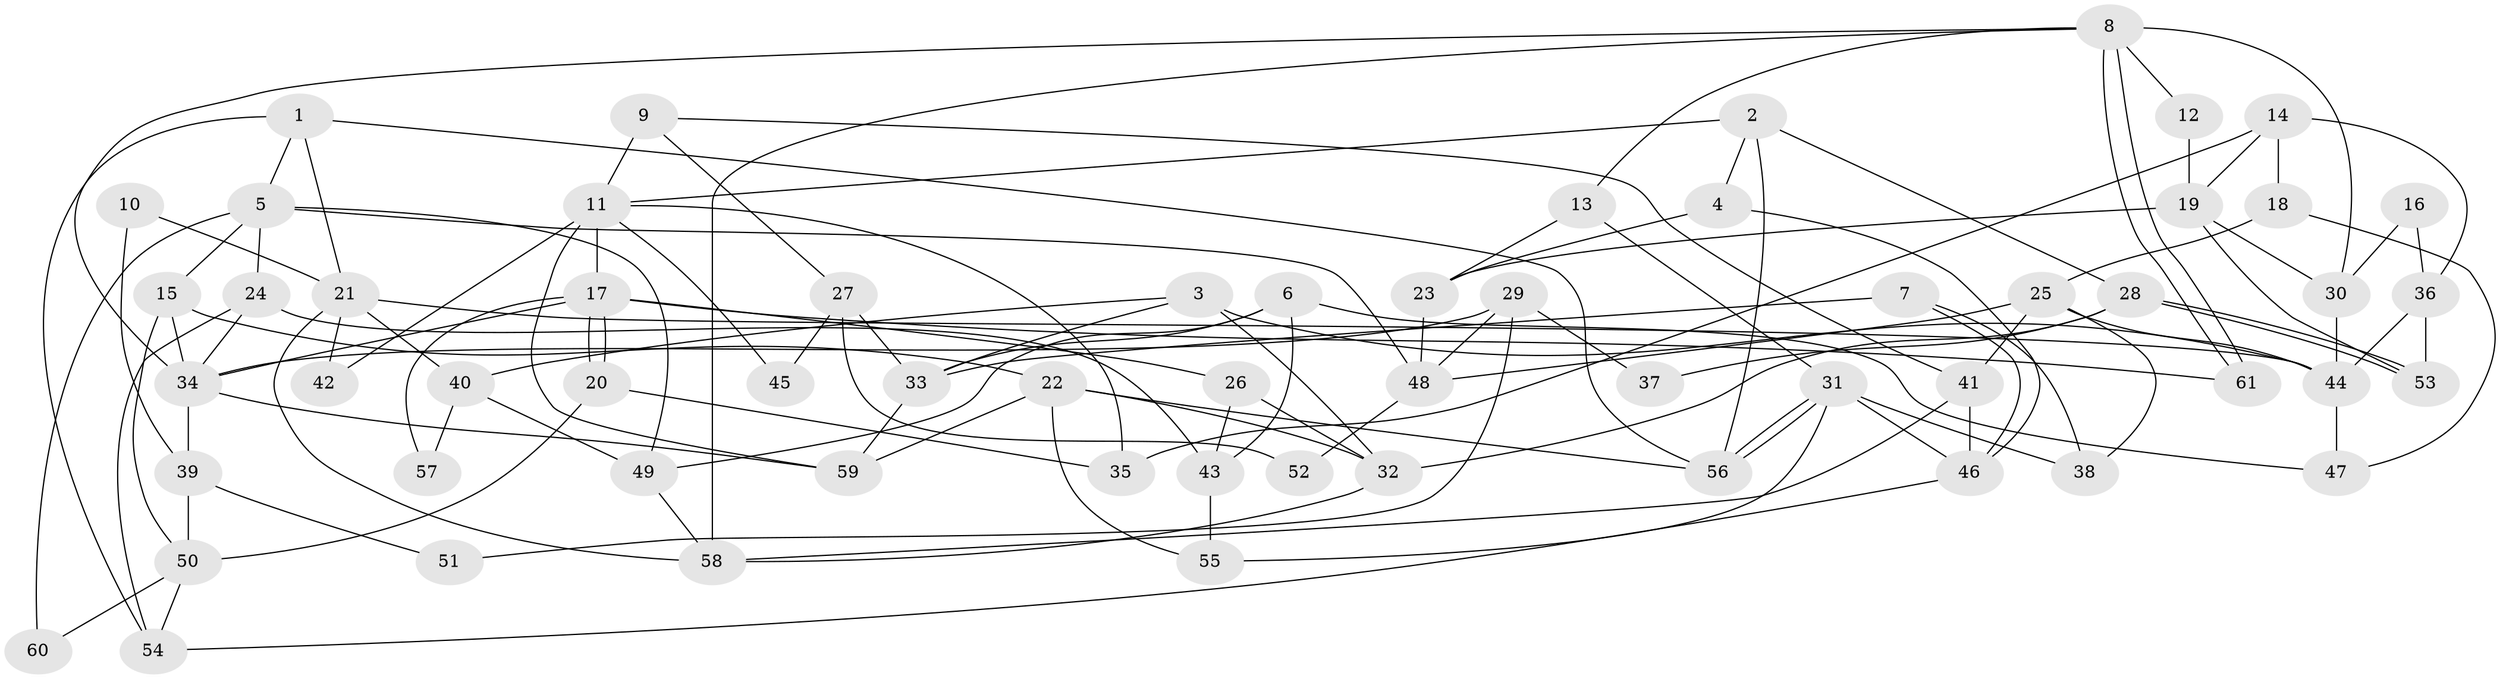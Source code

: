 // Generated by graph-tools (version 1.1) at 2025/50/03/09/25 03:50:09]
// undirected, 61 vertices, 122 edges
graph export_dot {
graph [start="1"]
  node [color=gray90,style=filled];
  1;
  2;
  3;
  4;
  5;
  6;
  7;
  8;
  9;
  10;
  11;
  12;
  13;
  14;
  15;
  16;
  17;
  18;
  19;
  20;
  21;
  22;
  23;
  24;
  25;
  26;
  27;
  28;
  29;
  30;
  31;
  32;
  33;
  34;
  35;
  36;
  37;
  38;
  39;
  40;
  41;
  42;
  43;
  44;
  45;
  46;
  47;
  48;
  49;
  50;
  51;
  52;
  53;
  54;
  55;
  56;
  57;
  58;
  59;
  60;
  61;
  1 -- 54;
  1 -- 21;
  1 -- 5;
  1 -- 56;
  2 -- 56;
  2 -- 11;
  2 -- 4;
  2 -- 28;
  3 -- 32;
  3 -- 40;
  3 -- 33;
  3 -- 44;
  4 -- 23;
  4 -- 46;
  5 -- 49;
  5 -- 15;
  5 -- 24;
  5 -- 48;
  5 -- 60;
  6 -- 33;
  6 -- 43;
  6 -- 47;
  6 -- 49;
  7 -- 33;
  7 -- 46;
  7 -- 38;
  8 -- 34;
  8 -- 61;
  8 -- 61;
  8 -- 12;
  8 -- 13;
  8 -- 30;
  8 -- 58;
  9 -- 11;
  9 -- 41;
  9 -- 27;
  10 -- 39;
  10 -- 21;
  11 -- 35;
  11 -- 17;
  11 -- 42;
  11 -- 45;
  11 -- 59;
  12 -- 19;
  13 -- 31;
  13 -- 23;
  14 -- 36;
  14 -- 18;
  14 -- 19;
  14 -- 35;
  15 -- 22;
  15 -- 34;
  15 -- 50;
  16 -- 36;
  16 -- 30;
  17 -- 20;
  17 -- 20;
  17 -- 34;
  17 -- 26;
  17 -- 57;
  17 -- 61;
  18 -- 25;
  18 -- 47;
  19 -- 23;
  19 -- 30;
  19 -- 53;
  20 -- 50;
  20 -- 35;
  21 -- 58;
  21 -- 44;
  21 -- 40;
  21 -- 42;
  22 -- 56;
  22 -- 59;
  22 -- 32;
  22 -- 55;
  23 -- 48;
  24 -- 43;
  24 -- 34;
  24 -- 54;
  25 -- 41;
  25 -- 44;
  25 -- 38;
  25 -- 48;
  26 -- 32;
  26 -- 43;
  27 -- 33;
  27 -- 45;
  27 -- 52;
  28 -- 53;
  28 -- 53;
  28 -- 32;
  28 -- 37;
  29 -- 48;
  29 -- 34;
  29 -- 37;
  29 -- 51;
  30 -- 44;
  31 -- 56;
  31 -- 56;
  31 -- 38;
  31 -- 46;
  31 -- 55;
  32 -- 58;
  33 -- 59;
  34 -- 39;
  34 -- 59;
  36 -- 44;
  36 -- 53;
  39 -- 50;
  39 -- 51;
  40 -- 49;
  40 -- 57;
  41 -- 58;
  41 -- 46;
  43 -- 55;
  44 -- 47;
  46 -- 54;
  48 -- 52;
  49 -- 58;
  50 -- 54;
  50 -- 60;
}
